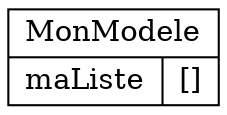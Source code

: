 digraph "MonModele" {
graph ["rankdir"="LR","compound"="true","ranksep"="1.0","nodesep"="1.0"]
"/" ["label"="<_C>MonModele|{maListe|[]}","style"="filled","fillcolor"="white","shape"="record"]
}